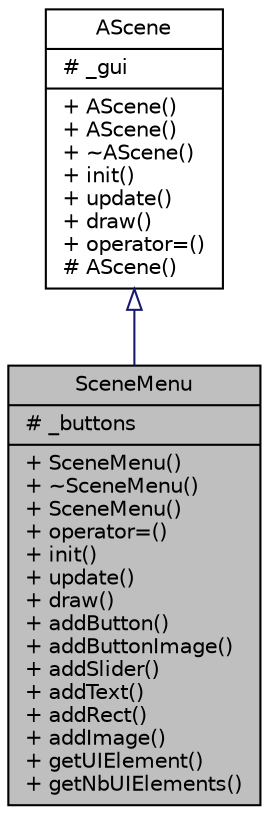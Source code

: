 digraph "SceneMenu"
{
 // LATEX_PDF_SIZE
  edge [fontname="Helvetica",fontsize="10",labelfontname="Helvetica",labelfontsize="10"];
  node [fontname="Helvetica",fontsize="10",shape=record];
  Node1 [label="{SceneMenu\n|# _buttons\l|+ SceneMenu()\l+ ~SceneMenu()\l+ SceneMenu()\l+ operator=()\l+ init()\l+ update()\l+ draw()\l+ addButton()\l+ addButtonImage()\l+ addSlider()\l+ addText()\l+ addRect()\l+ addImage()\l+ getUIElement()\l+ getNbUIElements()\l}",height=0.2,width=0.4,color="black", fillcolor="grey75", style="filled", fontcolor="black",tooltip=" "];
  Node2 -> Node1 [dir="back",color="midnightblue",fontsize="10",style="solid",arrowtail="onormal",fontname="Helvetica"];
  Node2 [label="{AScene\n|# _gui\l|+ AScene()\l+ AScene()\l+ ~AScene()\l+ init()\l+ update()\l+ draw()\l+ operator=()\l# AScene()\l}",height=0.2,width=0.4,color="black", fillcolor="white", style="filled",URL="$class_a_scene.html",tooltip=" "];
}
